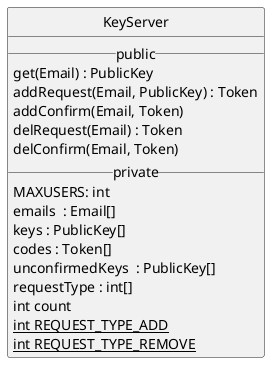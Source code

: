 @startuml
hide circle
skinparam classAttributeIconSize 0
skinparam monochrome true
skinparam shadowing false

class KeyServer {
    __public__
    get(Email) : PublicKey
    addRequest(Email, PublicKey) : Token
    addConfirm(Email, Token)
    delRequest(Email) : Token
    delConfirm(Email, Token)
    __private__
    MAXUSERS: int
    emails  : Email[]
    keys : PublicKey[]
    codes : Token[]
    unconfirmedKeys  : PublicKey[]
    requestType : int[]
    int count
    {static}int REQUEST_TYPE_ADD
    {static}int REQUEST_TYPE_REMOVE
}

@enduml

